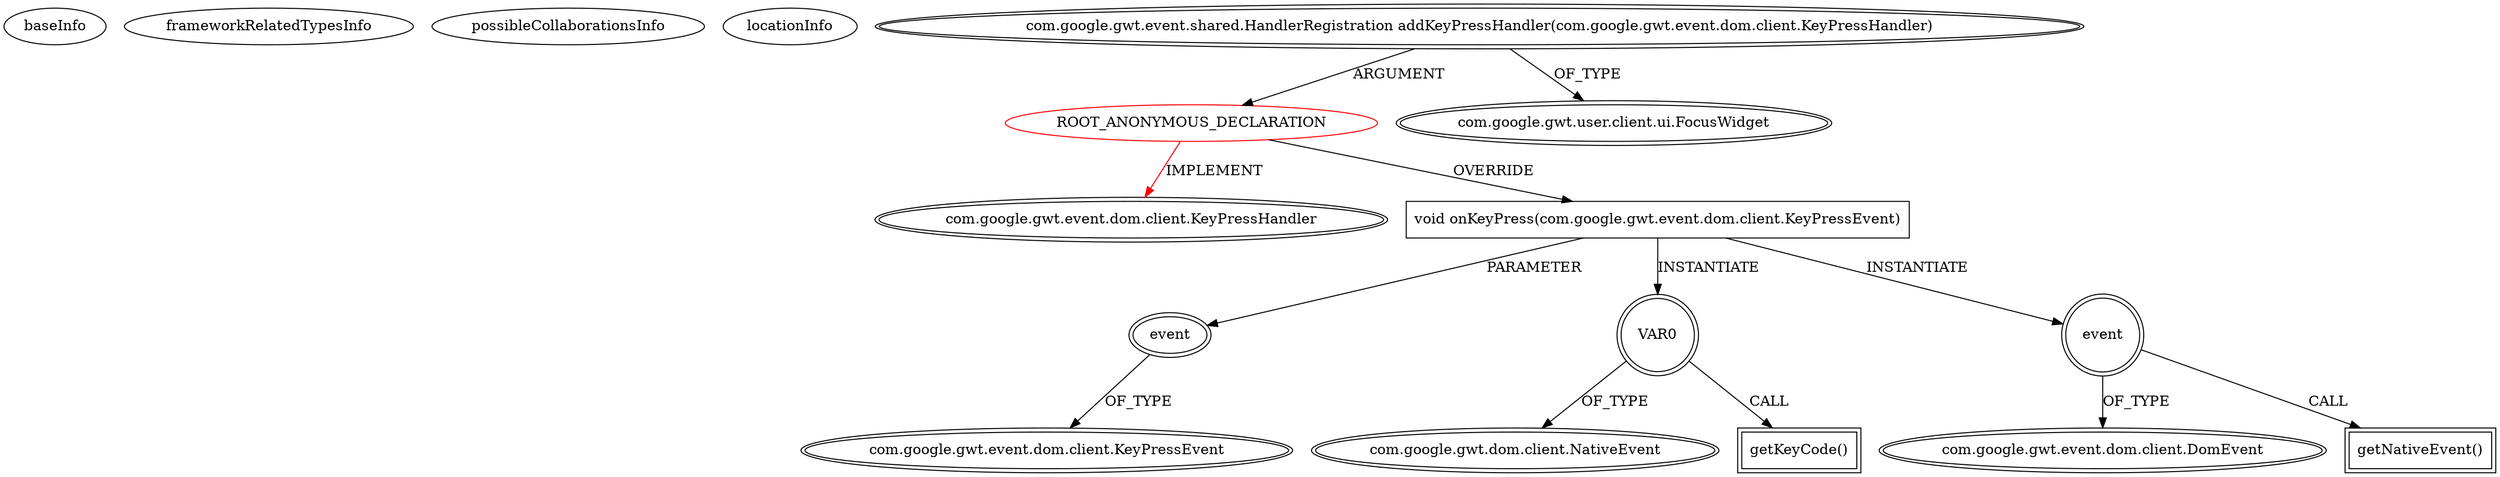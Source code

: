 digraph {
baseInfo[graphId=3433,category="extension_graph",isAnonymous=true,possibleRelation=false]
frameworkRelatedTypesInfo[0="com.google.gwt.event.dom.client.KeyPressHandler"]
possibleCollaborationsInfo[]
locationInfo[projectName="krajcovic-stockwatcher",filePath="/krajcovic-stockwatcher/stockwatcher-master/src/com/google/gwt/sample/stockwatcher/client/StockWatcher.java",contextSignature="void loadStockWatcher()",graphId="3433"]
0[label="ROOT_ANONYMOUS_DECLARATION",vertexType="ROOT_ANONYMOUS_DECLARATION",isFrameworkType=false,color=red]
1[label="com.google.gwt.event.dom.client.KeyPressHandler",vertexType="FRAMEWORK_INTERFACE_TYPE",isFrameworkType=true,peripheries=2]
2[label="com.google.gwt.event.shared.HandlerRegistration addKeyPressHandler(com.google.gwt.event.dom.client.KeyPressHandler)",vertexType="OUTSIDE_CALL",isFrameworkType=true,peripheries=2]
3[label="com.google.gwt.user.client.ui.FocusWidget",vertexType="FRAMEWORK_CLASS_TYPE",isFrameworkType=true,peripheries=2]
4[label="void onKeyPress(com.google.gwt.event.dom.client.KeyPressEvent)",vertexType="OVERRIDING_METHOD_DECLARATION",isFrameworkType=false,shape=box]
5[label="event",vertexType="PARAMETER_DECLARATION",isFrameworkType=true,peripheries=2]
6[label="com.google.gwt.event.dom.client.KeyPressEvent",vertexType="FRAMEWORK_CLASS_TYPE",isFrameworkType=true,peripheries=2]
7[label="VAR0",vertexType="VARIABLE_EXPRESION",isFrameworkType=true,peripheries=2,shape=circle]
9[label="com.google.gwt.dom.client.NativeEvent",vertexType="FRAMEWORK_CLASS_TYPE",isFrameworkType=true,peripheries=2]
8[label="getKeyCode()",vertexType="INSIDE_CALL",isFrameworkType=true,peripheries=2,shape=box]
10[label="event",vertexType="VARIABLE_EXPRESION",isFrameworkType=true,peripheries=2,shape=circle]
12[label="com.google.gwt.event.dom.client.DomEvent",vertexType="FRAMEWORK_CLASS_TYPE",isFrameworkType=true,peripheries=2]
11[label="getNativeEvent()",vertexType="INSIDE_CALL",isFrameworkType=true,peripheries=2,shape=box]
0->1[label="IMPLEMENT",color=red]
2->0[label="ARGUMENT"]
2->3[label="OF_TYPE"]
0->4[label="OVERRIDE"]
5->6[label="OF_TYPE"]
4->5[label="PARAMETER"]
4->7[label="INSTANTIATE"]
7->9[label="OF_TYPE"]
7->8[label="CALL"]
4->10[label="INSTANTIATE"]
10->12[label="OF_TYPE"]
10->11[label="CALL"]
}

